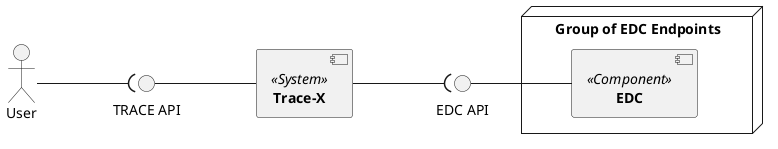 @startuml
skinparam monochrome true
skinparam shadowing false
skinparam nodesep 100
skinparam ranksep 20

actor "User" as User
component [**Trace-X**] <<System>> as Trace


node "Group of EDC Endpoints" {
    [**EDC**] <<Component>> as EDC_ENDPOINTS
}

interface "TRACE API" as TAPI
interface "EDC API" as EAPI

User -( TAPI
TAPI - Trace
Trace --right( EAPI
EAPI - EDC_ENDPOINTS

@enduml
